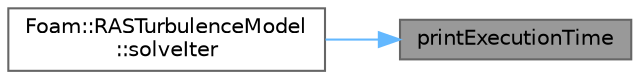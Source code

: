 digraph "printExecutionTime"
{
 // LATEX_PDF_SIZE
  bgcolor="transparent";
  edge [fontname=Helvetica,fontsize=10,labelfontname=Helvetica,labelfontsize=10];
  node [fontname=Helvetica,fontsize=10,shape=box,height=0.2,width=0.4];
  rankdir="RL";
  Node1 [id="Node000001",label="printExecutionTime",height=0.2,width=0.4,color="gray40", fillcolor="grey60", style="filled", fontcolor="black",tooltip=" "];
  Node1 -> Node2 [id="edge1_Node000001_Node000002",dir="back",color="steelblue1",style="solid",tooltip=" "];
  Node2 [id="Node000002",label="Foam::RASTurbulenceModel\l::solveIter",height=0.2,width=0.4,color="grey40", fillcolor="white", style="filled",URL="$classFoam_1_1RASTurbulenceModel.html#aec2e61252bd8a247204b902036e16169",tooltip=" "];
}
